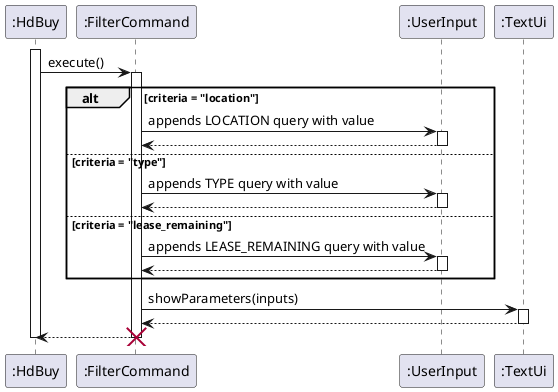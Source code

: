 @startuml
'https://plantuml.com/sequence-diagram

activate ":HdBuy"
        ":HdBuy" -> ":FilterCommand":execute()
        activate ":FilterCommand"
        alt criteria = "location"
            ":FilterCommand" -> ":UserInput": appends LOCATION query with value
            activate ":UserInput"
            ":FilterCommand" <-- ":UserInput"
            deactivate ":UserInput"
        else criteria = "type"
            ":FilterCommand" -> ":UserInput": appends TYPE query with value
            activate ":UserInput"
            ":FilterCommand" <-- ":UserInput"
            deactivate ":UserInput"
        else criteria = "lease_remaining"
            ":FilterCommand" -> ":UserInput": appends LEASE_REMAINING query with value
            activate ":UserInput"
            ":FilterCommand" <-- ":UserInput"
            deactivate ":UserInput"
        end
        ":FilterCommand" -> ":TextUi": showParameters(inputs)
        activate ":TextUi"
        ":FilterCommand" <-- ":TextUi"
        deactivate ":TextUi"
        ":HdBuy" <-- ":FilterCommand"
        destroy ":FilterCommand"
deactivate ":HdBuy"
@enduml